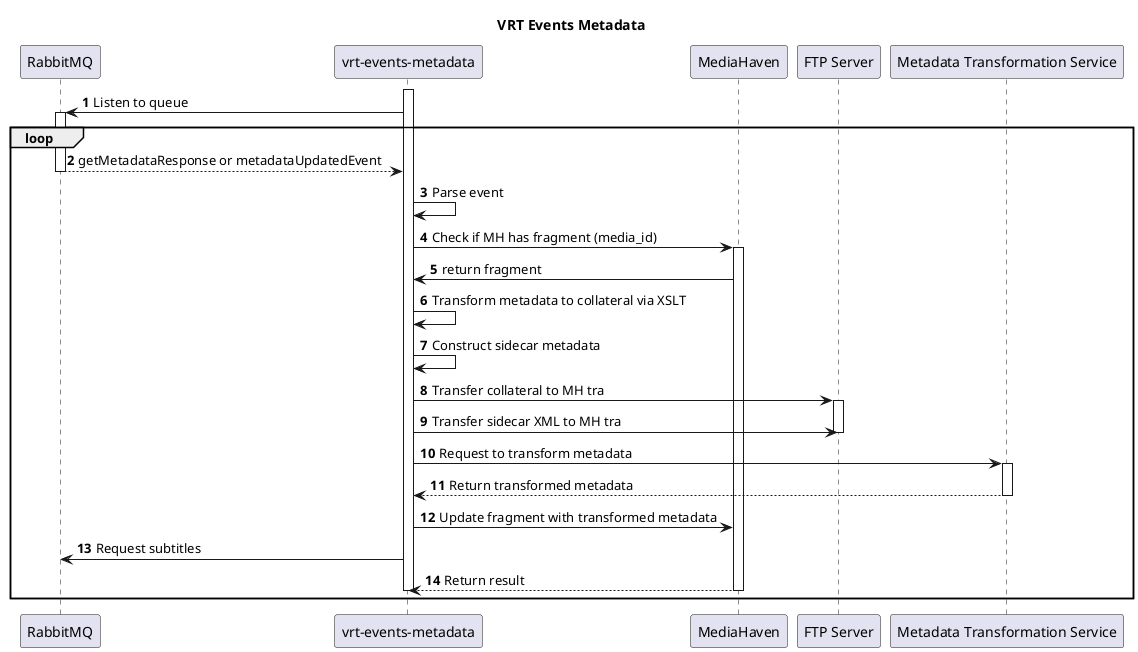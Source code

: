 @startuml vrt-events-metadata

autonumber

title VRT Events Metadata

participant rabbit as "RabbitMQ"
participant vem as "vrt-events-metadata"
participant mh as "MediaHaven"
participant ftp as "FTP Server"
participant mtd as "Metadata Transformation Service"

activate vem
vem -> rabbit: Listen to queue
activate rabbit
loop
	rabbit --> vem: getMetadataResponse or metadataUpdatedEvent
	deactivate rabbit
	vem -> vem: Parse event
	vem -> mh: Check if MH has fragment (media_id)
	activate mh
	mh -> vem: return fragment
	vem -> vem: Transform metadata to collateral via XSLT
	vem -> vem: Construct sidecar metadata
	vem -> ftp: Transfer collateral to MH tra
	activate ftp
	vem -> ftp: Transfer sidecar XML to MH tra
	deactivate ftp
	vem -> mtd: Request to transform metadata
	activate mtd
	mtd --> vem: Return transformed metadata
	deactivate mtd
	vem -> mh: Update fragment with transformed metadata
	vem -> rabbit: Request subtitles
	mh --> vem: Return result
	deactivate mh
	deactivate vem
end

@enduml
